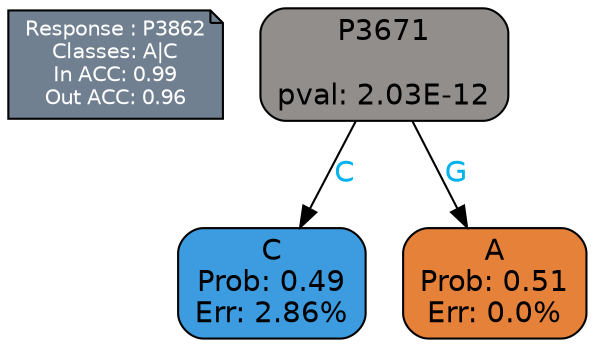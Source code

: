 digraph Tree {
node [shape=box, style="filled, rounded", color="black", fontname=helvetica] ;
graph [ranksep=equally, splines=polylines, bgcolor=transparent, dpi=600] ;
edge [fontname=helvetica] ;
LEGEND [label="Response : P3862
Classes: A|C
In ACC: 0.99
Out ACC: 0.96
",shape=note,align=left,style=filled,fillcolor="slategray",fontcolor="white",fontsize=10];1 [label="P3671

pval: 2.03E-12", fillcolor="#928e8b"] ;
2 [label="C
Prob: 0.49
Err: 2.86%", fillcolor="#3d9ce0"] ;
3 [label="A
Prob: 0.51
Err: 0.0%", fillcolor="#e58139"] ;
1 -> 2 [label="C",fontcolor=deepskyblue2] ;
1 -> 3 [label="G",fontcolor=deepskyblue2] ;
{rank = same; 2;3;}{rank = same; LEGEND;1;}}